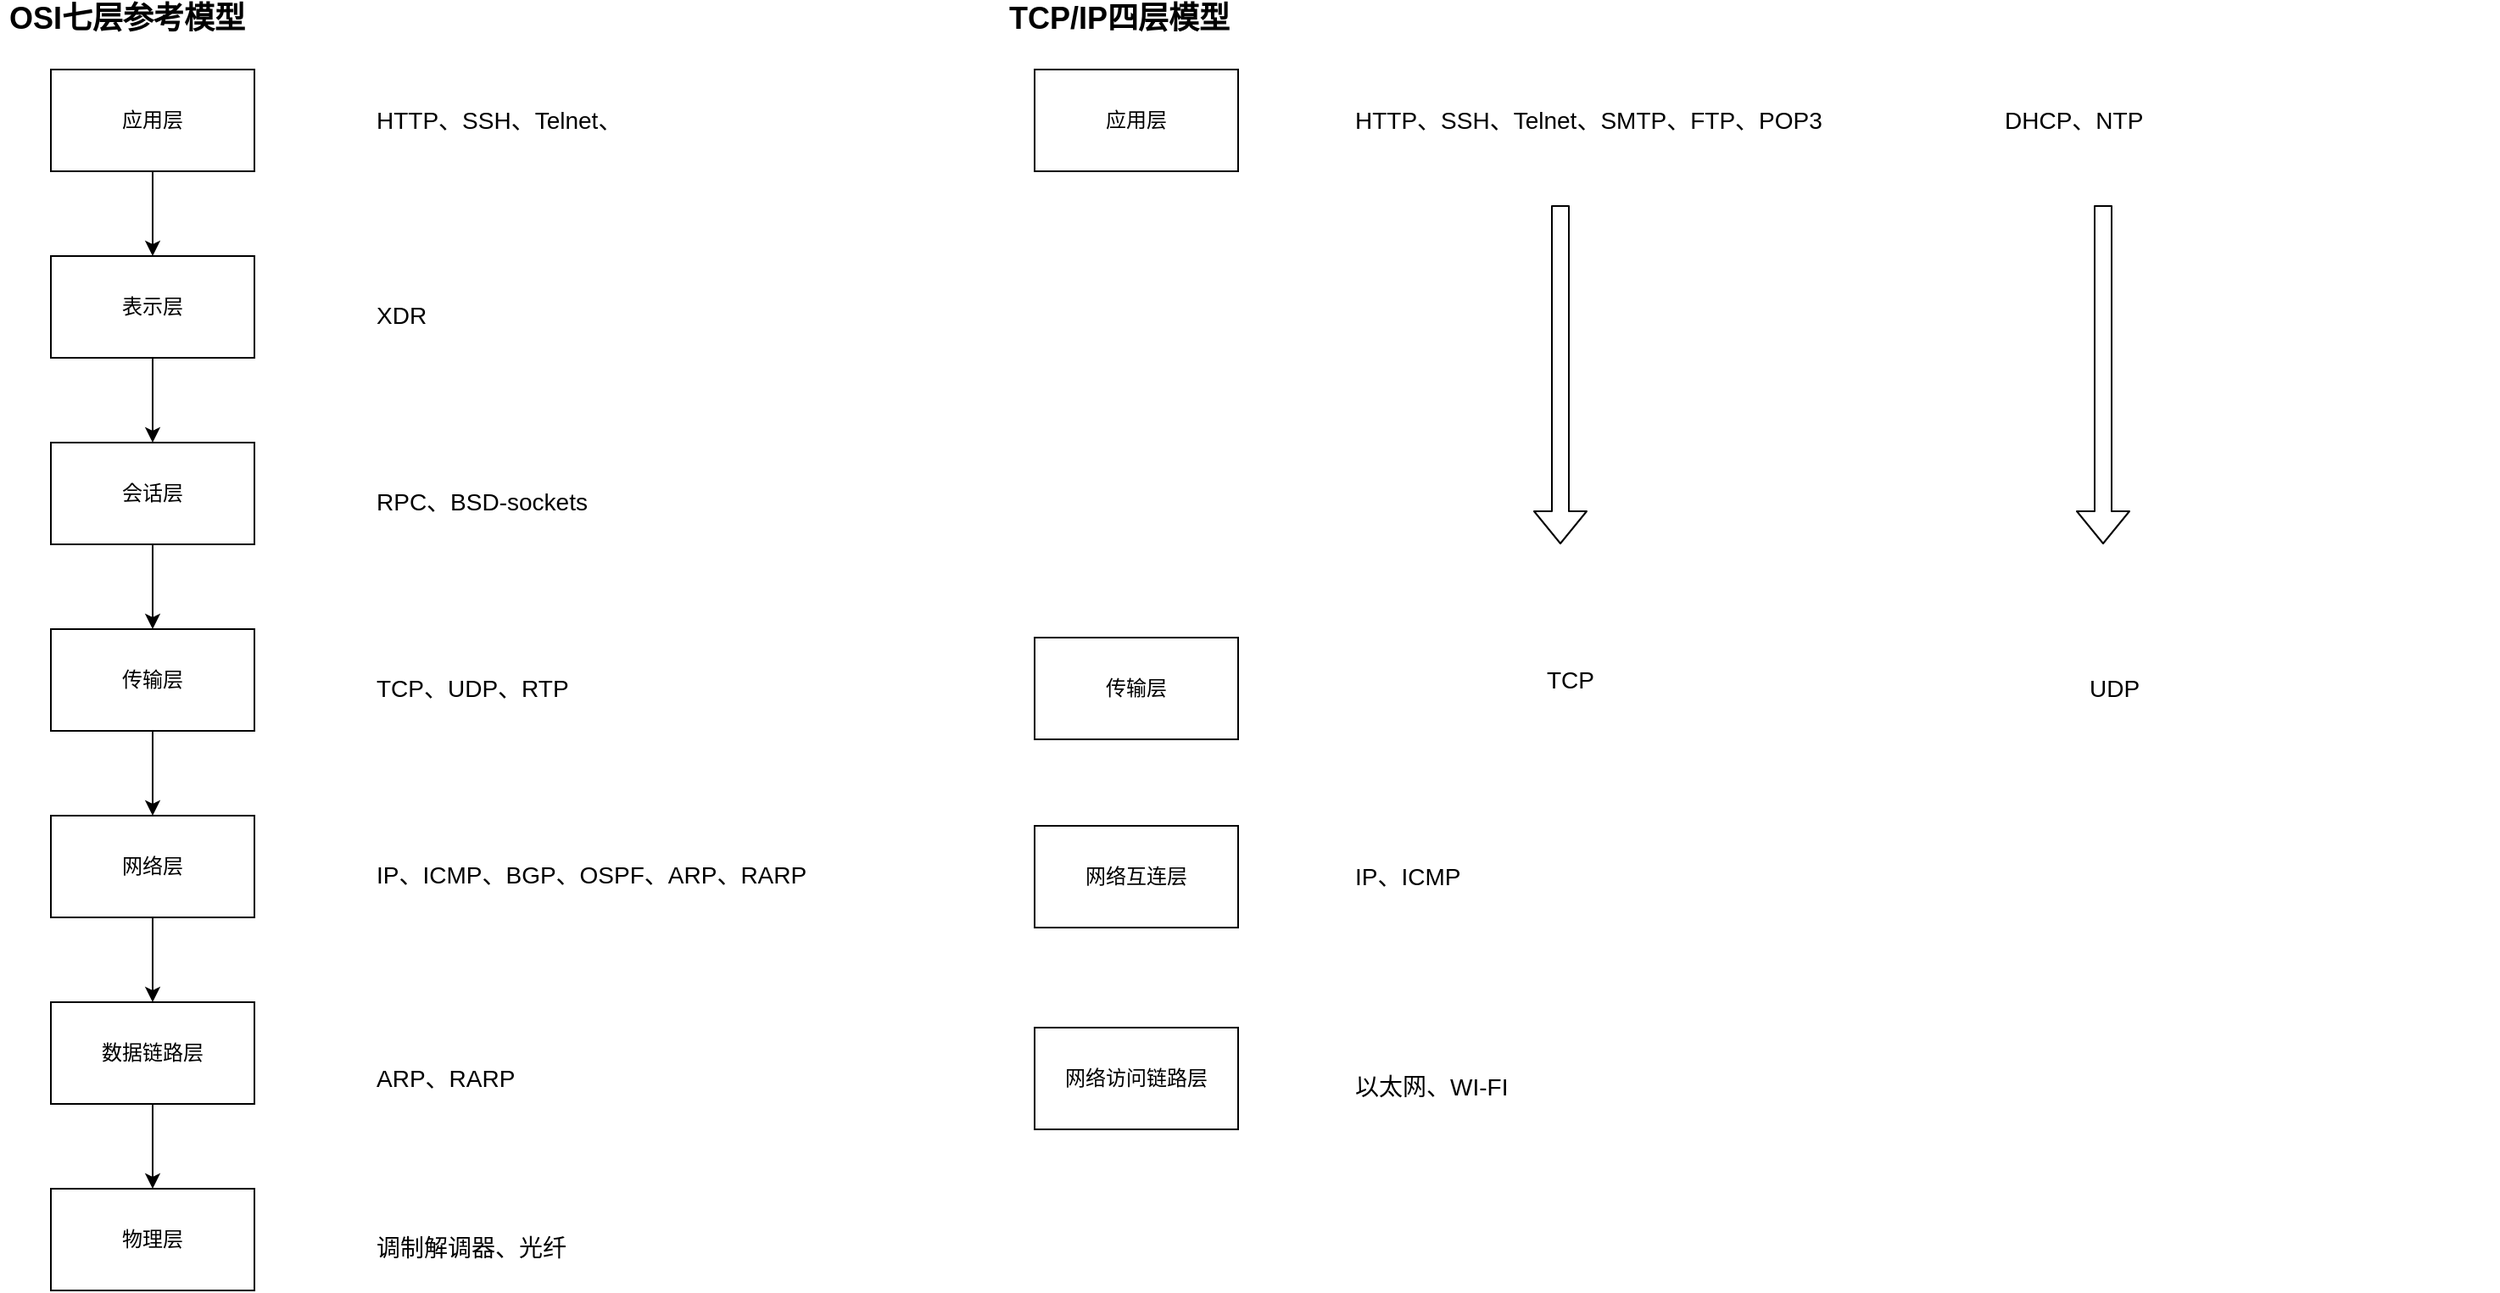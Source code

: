<mxfile version="15.8.9" type="device" pages="3"><diagram id="RPf6Lk6G-ce5Dbjb_2Ly" name="网络模型"><mxGraphModel dx="1186" dy="611" grid="1" gridSize="10" guides="1" tooltips="1" connect="1" arrows="1" fold="1" page="1" pageScale="1" pageWidth="827" pageHeight="1169" math="0" shadow="0"><root><mxCell id="0"/><mxCell id="1" parent="0"/><mxCell id="HzCxuVtbdidVsOafzZc4-3" value="" style="edgeStyle=orthogonalEdgeStyle;rounded=0;orthogonalLoop=1;jettySize=auto;html=1;" parent="1" source="HzCxuVtbdidVsOafzZc4-1" target="HzCxuVtbdidVsOafzZc4-2" edge="1"><mxGeometry relative="1" as="geometry"/></mxCell><mxCell id="HzCxuVtbdidVsOafzZc4-1" value="应用层" style="rounded=0;whiteSpace=wrap;html=1;" parent="1" vertex="1"><mxGeometry x="60" y="100" width="120" height="60" as="geometry"/></mxCell><mxCell id="HzCxuVtbdidVsOafzZc4-5" value="" style="edgeStyle=orthogonalEdgeStyle;rounded=0;orthogonalLoop=1;jettySize=auto;html=1;" parent="1" source="HzCxuVtbdidVsOafzZc4-2" target="HzCxuVtbdidVsOafzZc4-4" edge="1"><mxGeometry relative="1" as="geometry"/></mxCell><mxCell id="HzCxuVtbdidVsOafzZc4-2" value="表示层" style="rounded=0;whiteSpace=wrap;html=1;" parent="1" vertex="1"><mxGeometry x="60" y="210" width="120" height="60" as="geometry"/></mxCell><mxCell id="HzCxuVtbdidVsOafzZc4-7" value="" style="edgeStyle=orthogonalEdgeStyle;rounded=0;orthogonalLoop=1;jettySize=auto;html=1;" parent="1" source="HzCxuVtbdidVsOafzZc4-4" target="HzCxuVtbdidVsOafzZc4-6" edge="1"><mxGeometry relative="1" as="geometry"/></mxCell><mxCell id="HzCxuVtbdidVsOafzZc4-4" value="会话层" style="rounded=0;whiteSpace=wrap;html=1;" parent="1" vertex="1"><mxGeometry x="60" y="320" width="120" height="60" as="geometry"/></mxCell><mxCell id="HzCxuVtbdidVsOafzZc4-9" value="" style="edgeStyle=orthogonalEdgeStyle;rounded=0;orthogonalLoop=1;jettySize=auto;html=1;" parent="1" source="HzCxuVtbdidVsOafzZc4-6" target="HzCxuVtbdidVsOafzZc4-8" edge="1"><mxGeometry relative="1" as="geometry"/></mxCell><mxCell id="HzCxuVtbdidVsOafzZc4-6" value="传输层" style="rounded=0;whiteSpace=wrap;html=1;" parent="1" vertex="1"><mxGeometry x="60" y="430" width="120" height="60" as="geometry"/></mxCell><mxCell id="HzCxuVtbdidVsOafzZc4-11" value="" style="edgeStyle=orthogonalEdgeStyle;rounded=0;orthogonalLoop=1;jettySize=auto;html=1;" parent="1" source="HzCxuVtbdidVsOafzZc4-8" target="HzCxuVtbdidVsOafzZc4-10" edge="1"><mxGeometry relative="1" as="geometry"/></mxCell><mxCell id="HzCxuVtbdidVsOafzZc4-8" value="网络层" style="rounded=0;whiteSpace=wrap;html=1;" parent="1" vertex="1"><mxGeometry x="60" y="540" width="120" height="60" as="geometry"/></mxCell><mxCell id="HzCxuVtbdidVsOafzZc4-13" value="" style="edgeStyle=orthogonalEdgeStyle;rounded=0;orthogonalLoop=1;jettySize=auto;html=1;" parent="1" source="HzCxuVtbdidVsOafzZc4-10" target="HzCxuVtbdidVsOafzZc4-12" edge="1"><mxGeometry relative="1" as="geometry"/></mxCell><mxCell id="HzCxuVtbdidVsOafzZc4-10" value="数据链路层" style="rounded=0;whiteSpace=wrap;html=1;" parent="1" vertex="1"><mxGeometry x="60" y="650" width="120" height="60" as="geometry"/></mxCell><mxCell id="HzCxuVtbdidVsOafzZc4-12" value="物理层" style="rounded=0;whiteSpace=wrap;html=1;" parent="1" vertex="1"><mxGeometry x="60" y="760" width="120" height="60" as="geometry"/></mxCell><mxCell id="HzCxuVtbdidVsOafzZc4-14" value="&lt;b&gt;&lt;font style=&quot;font-size: 18px&quot;&gt;OSI七层参考模型&lt;/font&gt;&lt;/b&gt;" style="text;html=1;strokeColor=none;fillColor=none;align=center;verticalAlign=middle;whiteSpace=wrap;rounded=0;" parent="1" vertex="1"><mxGeometry x="30" y="60" width="150" height="20" as="geometry"/></mxCell><mxCell id="HzCxuVtbdidVsOafzZc4-15" value="&lt;font style=&quot;font-size: 14px&quot;&gt;HTTP、SSH、Telnet、&lt;/font&gt;" style="text;html=1;strokeColor=none;fillColor=none;align=left;verticalAlign=middle;whiteSpace=wrap;rounded=0;" parent="1" vertex="1"><mxGeometry x="250" y="115" width="240" height="30" as="geometry"/></mxCell><mxCell id="HzCxuVtbdidVsOafzZc4-16" value="&lt;font style=&quot;font-size: 14px&quot;&gt;XDR&lt;/font&gt;" style="text;html=1;strokeColor=none;fillColor=none;align=left;verticalAlign=middle;whiteSpace=wrap;rounded=0;" parent="1" vertex="1"><mxGeometry x="250" y="235" width="40" height="20" as="geometry"/></mxCell><mxCell id="HzCxuVtbdidVsOafzZc4-17" value="&lt;font style=&quot;font-size: 14px&quot;&gt;RPC、BSD-sockets&lt;/font&gt;" style="text;html=1;strokeColor=none;fillColor=none;align=left;verticalAlign=middle;whiteSpace=wrap;rounded=0;" parent="1" vertex="1"><mxGeometry x="250" y="345" width="220" height="20" as="geometry"/></mxCell><mxCell id="HzCxuVtbdidVsOafzZc4-18" value="&lt;font style=&quot;font-size: 14px&quot;&gt;TCP、UDP、RTP&lt;/font&gt;" style="text;html=1;strokeColor=none;fillColor=none;align=left;verticalAlign=middle;whiteSpace=wrap;rounded=0;" parent="1" vertex="1"><mxGeometry x="250" y="455" width="130" height="20" as="geometry"/></mxCell><mxCell id="HzCxuVtbdidVsOafzZc4-19" value="&lt;font style=&quot;font-size: 14px&quot;&gt;IP、ICMP、BGP、OSPF、ARP、RARP&lt;/font&gt;" style="text;html=1;strokeColor=none;fillColor=none;align=left;verticalAlign=middle;whiteSpace=wrap;rounded=0;" parent="1" vertex="1"><mxGeometry x="250" y="565" width="360" height="20" as="geometry"/></mxCell><mxCell id="HzCxuVtbdidVsOafzZc4-20" value="&lt;font style=&quot;font-size: 14px&quot;&gt;ARP、RARP&lt;/font&gt;" style="text;html=1;strokeColor=none;fillColor=none;align=left;verticalAlign=middle;whiteSpace=wrap;rounded=0;" parent="1" vertex="1"><mxGeometry x="250" y="685" width="130" height="20" as="geometry"/></mxCell><mxCell id="HzCxuVtbdidVsOafzZc4-21" value="&lt;span style=&quot;font-size: 14px&quot;&gt;调制解调器、光纤&lt;/span&gt;" style="text;html=1;strokeColor=none;fillColor=none;align=left;verticalAlign=middle;whiteSpace=wrap;rounded=0;" parent="1" vertex="1"><mxGeometry x="250" y="785" width="130" height="20" as="geometry"/></mxCell><mxCell id="HzCxuVtbdidVsOafzZc4-22" value="应用层" style="rounded=0;whiteSpace=wrap;html=1;" parent="1" vertex="1"><mxGeometry x="640" y="100" width="120" height="60" as="geometry"/></mxCell><mxCell id="HzCxuVtbdidVsOafzZc4-23" value="&lt;b&gt;&lt;font style=&quot;font-size: 18px&quot;&gt;TCP/IP四层模型&lt;/font&gt;&lt;/b&gt;" style="text;html=1;strokeColor=none;fillColor=none;align=center;verticalAlign=middle;whiteSpace=wrap;rounded=0;" parent="1" vertex="1"><mxGeometry x="620" y="60" width="140" height="20" as="geometry"/></mxCell><mxCell id="HzCxuVtbdidVsOafzZc4-24" value="网络互连层" style="rounded=0;whiteSpace=wrap;html=1;" parent="1" vertex="1"><mxGeometry x="640" y="546" width="120" height="60" as="geometry"/></mxCell><mxCell id="HzCxuVtbdidVsOafzZc4-25" value="传输层" style="rounded=0;whiteSpace=wrap;html=1;" parent="1" vertex="1"><mxGeometry x="640" y="435" width="120" height="60" as="geometry"/></mxCell><mxCell id="HzCxuVtbdidVsOafzZc4-26" value="网络访问链路层" style="rounded=0;whiteSpace=wrap;html=1;" parent="1" vertex="1"><mxGeometry x="640" y="665" width="120" height="60" as="geometry"/></mxCell><mxCell id="HzCxuVtbdidVsOafzZc4-27" value="&lt;font style=&quot;font-size: 14px&quot;&gt;HTTP、SSH、Telnet、SMTP、FTP、POP3&lt;/font&gt;" style="text;html=1;strokeColor=none;fillColor=none;align=left;verticalAlign=middle;whiteSpace=wrap;rounded=0;" parent="1" vertex="1"><mxGeometry x="827" y="115" width="293" height="30" as="geometry"/></mxCell><mxCell id="HzCxuVtbdidVsOafzZc4-28" value="&lt;span style=&quot;font-size: 14px&quot;&gt;TCP&lt;/span&gt;" style="text;html=1;strokeColor=none;fillColor=none;align=left;verticalAlign=middle;whiteSpace=wrap;rounded=0;" parent="1" vertex="1"><mxGeometry x="940" y="450" width="130" height="20" as="geometry"/></mxCell><mxCell id="HzCxuVtbdidVsOafzZc4-29" value="&lt;span style=&quot;font-size: 14px&quot;&gt;UDP&lt;/span&gt;" style="text;html=1;strokeColor=none;fillColor=none;align=left;verticalAlign=middle;whiteSpace=wrap;rounded=0;" parent="1" vertex="1"><mxGeometry x="1260" y="455" width="130" height="20" as="geometry"/></mxCell><mxCell id="HzCxuVtbdidVsOafzZc4-30" value="&lt;font style=&quot;font-size: 14px&quot;&gt;DHCP、NTP&lt;/font&gt;" style="text;html=1;strokeColor=none;fillColor=none;align=left;verticalAlign=middle;whiteSpace=wrap;rounded=0;" parent="1" vertex="1"><mxGeometry x="1210" y="115" width="293" height="30" as="geometry"/></mxCell><mxCell id="HzCxuVtbdidVsOafzZc4-31" value="" style="shape=flexArrow;endArrow=classic;html=1;" parent="1" edge="1"><mxGeometry width="50" height="50" relative="1" as="geometry"><mxPoint x="950" y="180" as="sourcePoint"/><mxPoint x="950" y="380" as="targetPoint"/></mxGeometry></mxCell><mxCell id="HzCxuVtbdidVsOafzZc4-32" value="" style="shape=flexArrow;endArrow=classic;html=1;" parent="1" edge="1"><mxGeometry width="50" height="50" relative="1" as="geometry"><mxPoint x="1270" y="180" as="sourcePoint"/><mxPoint x="1270" y="380" as="targetPoint"/></mxGeometry></mxCell><mxCell id="HzCxuVtbdidVsOafzZc4-33" value="&lt;font style=&quot;font-size: 14px&quot;&gt;IP、ICMP&lt;/font&gt;" style="text;html=1;strokeColor=none;fillColor=none;align=left;verticalAlign=middle;whiteSpace=wrap;rounded=0;" parent="1" vertex="1"><mxGeometry x="827" y="566" width="360" height="20" as="geometry"/></mxCell><mxCell id="HzCxuVtbdidVsOafzZc4-34" value="&lt;span style=&quot;font-size: 14px&quot;&gt;以太网、WI-FI&lt;/span&gt;" style="text;html=1;strokeColor=none;fillColor=none;align=left;verticalAlign=middle;whiteSpace=wrap;rounded=0;" parent="1" vertex="1"><mxGeometry x="827" y="690" width="130" height="20" as="geometry"/></mxCell></root></mxGraphModel></diagram><diagram id="mmZHGwdodR1OsJA4E2Pl" name="Page-2"><mxGraphModel dx="949" dy="489" grid="1" gridSize="10" guides="1" tooltips="1" connect="1" arrows="1" fold="1" page="1" pageScale="1" pageWidth="827" pageHeight="1169" math="0" shadow="0"><root><mxCell id="U1YF_Lb55ByVys0-_haj-0"/><mxCell id="U1YF_Lb55ByVys0-_haj-1" parent="U1YF_Lb55ByVys0-_haj-0"/><mxCell id="58narac6OchP-z0Utfxb-19" style="edgeStyle=orthogonalEdgeStyle;rounded=0;orthogonalLoop=1;jettySize=auto;html=1;fontColor=#000000;" edge="1" parent="U1YF_Lb55ByVys0-_haj-1" source="58narac6OchP-z0Utfxb-8" target="58narac6OchP-z0Utfxb-15"><mxGeometry relative="1" as="geometry"/></mxCell><mxCell id="58narac6OchP-z0Utfxb-8" value="" style="rounded=0;whiteSpace=wrap;html=1;labelBackgroundColor=none;fontColor=#000000;fillColor=#FFFFFF;" vertex="1" parent="U1YF_Lb55ByVys0-_haj-1"><mxGeometry x="1780" y="1050" width="120" height="240" as="geometry"/></mxCell><mxCell id="6cEpWQ6KIaaHuNZYO7CG-24" value="" style="rounded=0;whiteSpace=wrap;html=1;" vertex="1" parent="U1YF_Lb55ByVys0-_haj-1"><mxGeometry x="1040" y="310" width="203" height="337.5" as="geometry"/></mxCell><mxCell id="6cEpWQ6KIaaHuNZYO7CG-23" value="" style="rounded=0;whiteSpace=wrap;html=1;" vertex="1" parent="U1YF_Lb55ByVys0-_haj-1"><mxGeometry x="624" y="310" width="203" height="320" as="geometry"/></mxCell><mxCell id="6cEpWQ6KIaaHuNZYO7CG-3" value="" style="rounded=0;whiteSpace=wrap;html=1;" vertex="1" parent="U1YF_Lb55ByVys0-_haj-1"><mxGeometry x="45" y="382" width="305" height="440" as="geometry"/></mxCell><mxCell id="U1YF_Lb55ByVys0-_haj-4" value="&lt;b&gt;Client&lt;/b&gt;" style="ellipse;whiteSpace=wrap;html=1;aspect=fixed;" vertex="1" parent="U1YF_Lb55ByVys0-_haj-1"><mxGeometry x="690.5" y="240" width="70" height="70" as="geometry"/></mxCell><mxCell id="U1YF_Lb55ByVys0-_haj-5" value="&lt;b&gt;Server&lt;/b&gt;" style="ellipse;whiteSpace=wrap;html=1;aspect=fixed;" vertex="1" parent="U1YF_Lb55ByVys0-_haj-1"><mxGeometry x="1115" y="240" width="70" height="70" as="geometry"/></mxCell><mxCell id="6cEpWQ6KIaaHuNZYO7CG-6" style="edgeStyle=orthogonalEdgeStyle;rounded=0;orthogonalLoop=1;jettySize=auto;html=1;" edge="1" parent="U1YF_Lb55ByVys0-_haj-1" source="U1YF_Lb55ByVys0-_haj-6" target="9SVGkI2bVpKMLeZEzDAg-0"><mxGeometry relative="1" as="geometry"/></mxCell><mxCell id="U1YF_Lb55ByVys0-_haj-6" value="应用层" style="rounded=0;whiteSpace=wrap;html=1;" vertex="1" parent="U1YF_Lb55ByVys0-_haj-1"><mxGeometry x="140" y="270" width="120" height="60" as="geometry"/></mxCell><mxCell id="6cEpWQ6KIaaHuNZYO7CG-7" style="edgeStyle=orthogonalEdgeStyle;rounded=0;orthogonalLoop=1;jettySize=auto;html=1;" edge="1" parent="U1YF_Lb55ByVys0-_haj-1" source="9SVGkI2bVpKMLeZEzDAg-0" target="6cEpWQ6KIaaHuNZYO7CG-0"><mxGeometry relative="1" as="geometry"/></mxCell><mxCell id="9SVGkI2bVpKMLeZEzDAg-0" value="传输控制层" style="rounded=0;whiteSpace=wrap;html=1;" vertex="1" parent="U1YF_Lb55ByVys0-_haj-1"><mxGeometry x="140" y="410" width="120" height="60" as="geometry"/></mxCell><mxCell id="6cEpWQ6KIaaHuNZYO7CG-8" style="edgeStyle=orthogonalEdgeStyle;rounded=0;orthogonalLoop=1;jettySize=auto;html=1;" edge="1" parent="U1YF_Lb55ByVys0-_haj-1" source="6cEpWQ6KIaaHuNZYO7CG-0" target="6cEpWQ6KIaaHuNZYO7CG-1"><mxGeometry relative="1" as="geometry"/></mxCell><mxCell id="6cEpWQ6KIaaHuNZYO7CG-0" value="网络层" style="rounded=0;whiteSpace=wrap;html=1;" vertex="1" parent="U1YF_Lb55ByVys0-_haj-1"><mxGeometry x="140" y="520" width="120" height="60" as="geometry"/></mxCell><mxCell id="6cEpWQ6KIaaHuNZYO7CG-9" style="edgeStyle=orthogonalEdgeStyle;rounded=0;orthogonalLoop=1;jettySize=auto;html=1;" edge="1" parent="U1YF_Lb55ByVys0-_haj-1" source="6cEpWQ6KIaaHuNZYO7CG-1" target="6cEpWQ6KIaaHuNZYO7CG-2"><mxGeometry relative="1" as="geometry"/></mxCell><mxCell id="6cEpWQ6KIaaHuNZYO7CG-1" value="数据链路层" style="rounded=0;whiteSpace=wrap;html=1;" vertex="1" parent="U1YF_Lb55ByVys0-_haj-1"><mxGeometry x="140" y="630" width="120" height="60" as="geometry"/></mxCell><mxCell id="6cEpWQ6KIaaHuNZYO7CG-2" value="物理层" style="rounded=0;whiteSpace=wrap;html=1;" vertex="1" parent="U1YF_Lb55ByVys0-_haj-1"><mxGeometry x="140" y="740" width="120" height="60" as="geometry"/></mxCell><mxCell id="6cEpWQ6KIaaHuNZYO7CG-4" value="&lt;b&gt;内核&lt;/b&gt;" style="text;html=1;strokeColor=none;fillColor=none;align=center;verticalAlign=middle;whiteSpace=wrap;rounded=0;" vertex="1" parent="U1YF_Lb55ByVys0-_haj-1"><mxGeometry x="45" y="400" width="60" height="30" as="geometry"/></mxCell><mxCell id="6cEpWQ6KIaaHuNZYO7CG-5" value="&lt;b&gt;Application&lt;/b&gt;" style="text;html=1;strokeColor=none;fillColor=none;align=center;verticalAlign=middle;whiteSpace=wrap;rounded=0;" vertex="1" parent="U1YF_Lb55ByVys0-_haj-1"><mxGeometry x="50" y="270" width="60" height="30" as="geometry"/></mxCell><mxCell id="6cEpWQ6KIaaHuNZYO7CG-12" value="内核" style="rounded=0;whiteSpace=wrap;html=1;" vertex="1" parent="U1YF_Lb55ByVys0-_haj-1"><mxGeometry x="650" y="435" width="140" height="100" as="geometry"/></mxCell><mxCell id="6cEpWQ6KIaaHuNZYO7CG-13" value="" style="rounded=1;whiteSpace=wrap;html=1;" vertex="1" parent="U1YF_Lb55ByVys0-_haj-1"><mxGeometry x="670" y="515" width="30" height="60" as="geometry"/></mxCell><mxCell id="6cEpWQ6KIaaHuNZYO7CG-35" style="edgeStyle=orthogonalEdgeStyle;rounded=0;orthogonalLoop=1;jettySize=auto;html=1;" edge="1" parent="U1YF_Lb55ByVys0-_haj-1" source="6cEpWQ6KIaaHuNZYO7CG-15" target="6cEpWQ6KIaaHuNZYO7CG-18"><mxGeometry relative="1" as="geometry"/></mxCell><mxCell id="6cEpWQ6KIaaHuNZYO7CG-15" value="" style="rounded=1;whiteSpace=wrap;html=1;" vertex="1" parent="U1YF_Lb55ByVys0-_haj-1"><mxGeometry x="730" y="515" width="30" height="60" as="geometry"/></mxCell><mxCell id="6cEpWQ6KIaaHuNZYO7CG-36" style="edgeStyle=orthogonalEdgeStyle;rounded=0;orthogonalLoop=1;jettySize=auto;html=1;entryX=0;entryY=0.5;entryDx=0;entryDy=0;" edge="1" parent="U1YF_Lb55ByVys0-_haj-1" source="6cEpWQ6KIaaHuNZYO7CG-18" target="6cEpWQ6KIaaHuNZYO7CG-22"><mxGeometry relative="1" as="geometry"/></mxCell><mxCell id="6cEpWQ6KIaaHuNZYO7CG-18" value="eth" style="rhombus;whiteSpace=wrap;html=1;" vertex="1" parent="U1YF_Lb55ByVys0-_haj-1"><mxGeometry x="790" y="545" width="80" height="80" as="geometry"/></mxCell><mxCell id="6cEpWQ6KIaaHuNZYO7CG-38" style="edgeStyle=orthogonalEdgeStyle;rounded=0;orthogonalLoop=1;jettySize=auto;html=1;exitX=0.25;exitY=0;exitDx=0;exitDy=0;" edge="1" parent="U1YF_Lb55ByVys0-_haj-1" source="6cEpWQ6KIaaHuNZYO7CG-19" target="6cEpWQ6KIaaHuNZYO7CG-27"><mxGeometry relative="1" as="geometry"/></mxCell><mxCell id="6cEpWQ6KIaaHuNZYO7CG-19" value="&lt;span&gt;内核&lt;/span&gt;" style="rounded=0;whiteSpace=wrap;html=1;" vertex="1" parent="U1YF_Lb55ByVys0-_haj-1"><mxGeometry x="1080" y="450" width="140" height="90" as="geometry"/></mxCell><mxCell id="6cEpWQ6KIaaHuNZYO7CG-20" value="" style="rounded=1;whiteSpace=wrap;html=1;" vertex="1" parent="U1YF_Lb55ByVys0-_haj-1"><mxGeometry x="1100" y="510" width="30" height="60" as="geometry"/></mxCell><mxCell id="6cEpWQ6KIaaHuNZYO7CG-21" value="" style="rounded=1;whiteSpace=wrap;html=1;" vertex="1" parent="U1YF_Lb55ByVys0-_haj-1"><mxGeometry x="1160" y="510" width="30" height="60" as="geometry"/></mxCell><mxCell id="6cEpWQ6KIaaHuNZYO7CG-37" style="edgeStyle=orthogonalEdgeStyle;rounded=0;orthogonalLoop=1;jettySize=auto;html=1;entryX=0;entryY=1;entryDx=0;entryDy=0;" edge="1" parent="U1YF_Lb55ByVys0-_haj-1" source="6cEpWQ6KIaaHuNZYO7CG-22" target="6cEpWQ6KIaaHuNZYO7CG-20"><mxGeometry relative="1" as="geometry"/></mxCell><mxCell id="6cEpWQ6KIaaHuNZYO7CG-22" value="eth" style="rhombus;whiteSpace=wrap;html=1;" vertex="1" parent="U1YF_Lb55ByVys0-_haj-1"><mxGeometry x="1000" y="570" width="80" height="80" as="geometry"/></mxCell><mxCell id="6cEpWQ6KIaaHuNZYO7CG-28" style="edgeStyle=orthogonalEdgeStyle;rounded=0;orthogonalLoop=1;jettySize=auto;html=1;" edge="1" parent="U1YF_Lb55ByVys0-_haj-1" source="6cEpWQ6KIaaHuNZYO7CG-26"><mxGeometry relative="1" as="geometry"><mxPoint x="693" y="435" as="targetPoint"/></mxGeometry></mxCell><mxCell id="6cEpWQ6KIaaHuNZYO7CG-26" value="Application" style="ellipse;whiteSpace=wrap;html=1;" vertex="1" parent="U1YF_Lb55ByVys0-_haj-1"><mxGeometry x="635.5" y="315" width="115" height="60" as="geometry"/></mxCell><mxCell id="6cEpWQ6KIaaHuNZYO7CG-27" value="Application" style="ellipse;whiteSpace=wrap;html=1;" vertex="1" parent="U1YF_Lb55ByVys0-_haj-1"><mxGeometry x="1096.5" y="322.5" width="115" height="60" as="geometry"/></mxCell><mxCell id="6cEpWQ6KIaaHuNZYO7CG-29" value="接收队列" style="text;html=1;strokeColor=none;fillColor=none;align=center;verticalAlign=middle;whiteSpace=wrap;rounded=0;" vertex="1" parent="U1YF_Lb55ByVys0-_haj-1"><mxGeometry x="650" y="580" width="50" height="20" as="geometry"/></mxCell><mxCell id="6cEpWQ6KIaaHuNZYO7CG-30" value="发送队列" style="text;html=1;strokeColor=none;fillColor=none;align=center;verticalAlign=middle;whiteSpace=wrap;rounded=0;" vertex="1" parent="U1YF_Lb55ByVys0-_haj-1"><mxGeometry x="720" y="580" width="50" height="20" as="geometry"/></mxCell><mxCell id="6cEpWQ6KIaaHuNZYO7CG-31" value="接收队列" style="text;html=1;strokeColor=none;fillColor=none;align=center;verticalAlign=middle;whiteSpace=wrap;rounded=0;" vertex="1" parent="U1YF_Lb55ByVys0-_haj-1"><mxGeometry x="1081.5" y="580" width="50" height="20" as="geometry"/></mxCell><mxCell id="6cEpWQ6KIaaHuNZYO7CG-32" value="发送队列" style="text;html=1;strokeColor=none;fillColor=none;align=center;verticalAlign=middle;whiteSpace=wrap;rounded=0;" vertex="1" parent="U1YF_Lb55ByVys0-_haj-1"><mxGeometry x="1151.5" y="580" width="50" height="20" as="geometry"/></mxCell><mxCell id="6cEpWQ6KIaaHuNZYO7CG-34" value="" style="shape=flexArrow;endArrow=classic;html=1;rounded=0;" edge="1" parent="U1YF_Lb55ByVys0-_haj-1" target="6cEpWQ6KIaaHuNZYO7CG-15"><mxGeometry width="50" height="50" relative="1" as="geometry"><mxPoint x="744.6" y="485" as="sourcePoint"/><mxPoint x="745" y="535" as="targetPoint"/></mxGeometry></mxCell><mxCell id="6cEpWQ6KIaaHuNZYO7CG-39" value="&lt;b&gt;TCP相关知识点&lt;br&gt;&lt;br&gt;1.IO模型 内核暴露给上层应用的API接口 socket&lt;br&gt;2.分布式、微服务、服务网格、大数据&lt;/b&gt;" style="text;html=1;strokeColor=none;fillColor=none;align=center;verticalAlign=middle;whiteSpace=wrap;rounded=0;" vertex="1" parent="U1YF_Lb55ByVys0-_haj-1"><mxGeometry x="1250" y="170" width="330" height="110" as="geometry"/></mxCell><mxCell id="6cEpWQ6KIaaHuNZYO7CG-43" value="&lt;h1&gt;TCP&lt;/h1&gt;&lt;p&gt;Transmission Control Protocol&lt;/p&gt;&lt;p&gt;面向&lt;b&gt;连接&lt;/b&gt;的、&lt;b&gt;可靠&lt;/b&gt;的协议&lt;/p&gt;&lt;p&gt;&lt;br&gt;&lt;/p&gt;&lt;p&gt;1.什么叫面向连接？&lt;/p&gt;&lt;p&gt;&lt;b&gt;开辟资源&lt;/b&gt;&lt;/p&gt;&lt;p&gt;在内存中建立了连接资源，保存了端-端之间的&lt;b&gt;唯一&lt;/b&gt;关系。（&lt;b&gt;Socket&lt;/b&gt;）&lt;/p&gt;&lt;p&gt;2.为什么可靠？&lt;/p&gt;&lt;p&gt;建立连接可靠、丢包重试（每个包都有一个序号）等&lt;/p&gt;" style="text;html=1;strokeColor=none;fillColor=none;spacing=5;spacingTop=-20;whiteSpace=wrap;overflow=hidden;rounded=0;" vertex="1" parent="U1YF_Lb55ByVys0-_haj-1"><mxGeometry x="580" y="710" width="427.5" height="270" as="geometry"/></mxCell><mxCell id="6cEpWQ6KIaaHuNZYO7CG-44" value="&lt;h1&gt;Socket&lt;/h1&gt;&lt;p&gt;套接字&lt;/p&gt;&lt;p&gt;源 &lt;b style=&quot;background-color: rgb(255 , 255 , 255)&quot;&gt;&lt;font color=&quot;#ff6666&quot;&gt;IP&lt;/font&gt;&lt;/b&gt; + &lt;b&gt;&lt;font color=&quot;#ff6666&quot;&gt;PORT&lt;/font&gt;&lt;/b&gt;.&amp;nbsp; &amp;nbsp;目 &lt;b&gt;&lt;font color=&quot;#ff6666&quot;&gt;IP&lt;/font&gt;&lt;/b&gt; + &lt;b&gt;&lt;font color=&quot;#ff6666&quot;&gt;PORT&lt;/font&gt;&lt;/b&gt;&amp;nbsp;&lt;/p&gt;&lt;p&gt;&lt;br&gt;&lt;/p&gt;&lt;p&gt;单台机器最大端口数：65535&lt;/p&gt;&lt;p&gt;&lt;br&gt;&lt;/p&gt;&lt;p&gt;压测服务端&lt;b&gt;并发数&lt;/b&gt;时，只需要Client具备多个网卡即可，便可以创建更多的连接&lt;/p&gt;" style="text;html=1;strokeColor=none;fillColor=none;spacing=5;spacingTop=-20;whiteSpace=wrap;overflow=hidden;rounded=0;" vertex="1" parent="U1YF_Lb55ByVys0-_haj-1"><mxGeometry x="1060" y="700" width="300" height="240" as="geometry"/></mxCell><mxCell id="6cEpWQ6KIaaHuNZYO7CG-48" style="edgeStyle=orthogonalEdgeStyle;rounded=0;orthogonalLoop=1;jettySize=auto;html=1;entryX=0.5;entryY=0;entryDx=0;entryDy=0;fontColor=#000000;" edge="1" parent="U1YF_Lb55ByVys0-_haj-1" source="6cEpWQ6KIaaHuNZYO7CG-45" target="6cEpWQ6KIaaHuNZYO7CG-47"><mxGeometry relative="1" as="geometry"><Array as="points"><mxPoint x="600.5" y="1100"/><mxPoint x="912.5" y="1100"/></Array></mxGeometry></mxCell><mxCell id="6cEpWQ6KIaaHuNZYO7CG-49" value="SYN" style="edgeLabel;html=1;align=center;verticalAlign=middle;resizable=0;points=[];fontColor=#000000;" vertex="1" connectable="0" parent="6cEpWQ6KIaaHuNZYO7CG-48"><mxGeometry x="-0.0" y="2" relative="1" as="geometry"><mxPoint as="offset"/></mxGeometry></mxCell><mxCell id="6cEpWQ6KIaaHuNZYO7CG-52" style="edgeStyle=orthogonalEdgeStyle;rounded=0;orthogonalLoop=1;jettySize=auto;html=1;fontColor=#000000;" edge="1" parent="U1YF_Lb55ByVys0-_haj-1" source="6cEpWQ6KIaaHuNZYO7CG-45"><mxGeometry relative="1" as="geometry"><mxPoint x="915.5" y="1210" as="targetPoint"/><Array as="points"><mxPoint x="600.5" y="1240"/><mxPoint x="915.5" y="1240"/></Array></mxGeometry></mxCell><mxCell id="6cEpWQ6KIaaHuNZYO7CG-53" value="ACK" style="edgeLabel;html=1;align=center;verticalAlign=middle;resizable=0;points=[];fontColor=#000000;" vertex="1" connectable="0" parent="6cEpWQ6KIaaHuNZYO7CG-52"><mxGeometry x="0.002" y="-3" relative="1" as="geometry"><mxPoint as="offset"/></mxGeometry></mxCell><mxCell id="6cEpWQ6KIaaHuNZYO7CG-45" value="&lt;font color=&quot;#000000&quot;&gt;Client&lt;/font&gt;" style="ellipse;whiteSpace=wrap;html=1;aspect=fixed;labelBackgroundColor=#FFFFFF;fontColor=#FF6666;" vertex="1" parent="U1YF_Lb55ByVys0-_haj-1"><mxGeometry x="565.5" y="1130" width="70" height="70" as="geometry"/></mxCell><mxCell id="6cEpWQ6KIaaHuNZYO7CG-50" style="edgeStyle=orthogonalEdgeStyle;rounded=0;orthogonalLoop=1;jettySize=auto;html=1;fontColor=#000000;" edge="1" parent="U1YF_Lb55ByVys0-_haj-1" source="6cEpWQ6KIaaHuNZYO7CG-47" target="6cEpWQ6KIaaHuNZYO7CG-45"><mxGeometry relative="1" as="geometry"/></mxCell><mxCell id="6cEpWQ6KIaaHuNZYO7CG-51" value="SYN+ACK" style="edgeLabel;html=1;align=center;verticalAlign=middle;resizable=0;points=[];fontColor=#000000;" vertex="1" connectable="0" parent="6cEpWQ6KIaaHuNZYO7CG-50"><mxGeometry x="0.021" y="-1" relative="1" as="geometry"><mxPoint as="offset"/></mxGeometry></mxCell><mxCell id="6cEpWQ6KIaaHuNZYO7CG-47" value="&lt;font color=&quot;#000000&quot;&gt;Server&lt;/font&gt;" style="ellipse;whiteSpace=wrap;html=1;aspect=fixed;labelBackgroundColor=#FFFFFF;fontColor=#FF6666;" vertex="1" parent="U1YF_Lb55ByVys0-_haj-1"><mxGeometry x="873" y="1125" width="80" height="80" as="geometry"/></mxCell><mxCell id="6cEpWQ6KIaaHuNZYO7CG-55" value="&lt;h1&gt;三次握手&lt;/h1&gt;&lt;p&gt;为什么需要3次？&lt;/p&gt;&lt;p&gt;建立可靠连接&lt;br&gt;&lt;span style=&quot;text-align: center&quot;&gt;前两步：保证client端连接建立成功&lt;br&gt;&lt;/span&gt;第三步：保证Server端连接建立成功&lt;/p&gt;" style="text;html=1;strokeColor=none;fillColor=none;spacing=5;spacingTop=-20;whiteSpace=wrap;overflow=hidden;rounded=0;labelBackgroundColor=none;fontColor=#000000;" vertex="1" parent="U1YF_Lb55ByVys0-_haj-1"><mxGeometry x="1011.5" y="1100" width="328.5" height="120" as="geometry"/></mxCell><mxCell id="6cEpWQ6KIaaHuNZYO7CG-56" value="1.Client请求建立连接" style="text;html=1;strokeColor=none;fillColor=none;align=center;verticalAlign=middle;whiteSpace=wrap;rounded=0;labelBackgroundColor=none;fontColor=#000000;" vertex="1" parent="U1YF_Lb55ByVys0-_haj-1"><mxGeometry x="700" y="1050" width="120" height="30" as="geometry"/></mxCell><mxCell id="6cEpWQ6KIaaHuNZYO7CG-57" value="2.Server回复收到确认&lt;br&gt;ACK=SYN+1" style="text;html=1;strokeColor=none;fillColor=none;align=center;verticalAlign=middle;whiteSpace=wrap;rounded=0;labelBackgroundColor=none;fontColor=#000000;" vertex="1" parent="U1YF_Lb55ByVys0-_haj-1"><mxGeometry x="685" y="1125" width="150" height="30" as="geometry"/></mxCell><mxCell id="6cEpWQ6KIaaHuNZYO7CG-58" value="3.Client回复收到" style="text;html=1;strokeColor=none;fillColor=none;align=center;verticalAlign=middle;whiteSpace=wrap;rounded=0;labelBackgroundColor=none;fontColor=#000000;" vertex="1" parent="U1YF_Lb55ByVys0-_haj-1"><mxGeometry x="700" y="1205" width="120" height="30" as="geometry"/></mxCell><mxCell id="6cEpWQ6KIaaHuNZYO7CG-59" value="&lt;b&gt;建立连接过程：&lt;/b&gt;三次握手" style="text;html=1;strokeColor=none;fillColor=none;align=center;verticalAlign=middle;whiteSpace=wrap;rounded=0;labelBackgroundColor=none;fontColor=#000000;" vertex="1" parent="U1YF_Lb55ByVys0-_haj-1"><mxGeometry x="460" y="1020" width="180" height="30" as="geometry"/></mxCell><mxCell id="6cEpWQ6KIaaHuNZYO7CG-60" value="&lt;b&gt;一次数据传输&lt;/b&gt;" style="text;html=1;strokeColor=none;fillColor=none;align=center;verticalAlign=middle;whiteSpace=wrap;rounded=0;labelBackgroundColor=none;fontColor=#000000;" vertex="1" parent="U1YF_Lb55ByVys0-_haj-1"><mxGeometry x="470" y="1300" width="110" height="30" as="geometry"/></mxCell><mxCell id="6cEpWQ6KIaaHuNZYO7CG-63" value="1.发送请求 GET / HTTP/1.0&lt;br&gt;seq, length=当前请求包大小" style="edgeStyle=orthogonalEdgeStyle;rounded=0;orthogonalLoop=1;jettySize=auto;html=1;fontColor=#000000;exitX=0.987;exitY=0.14;exitDx=0;exitDy=0;exitPerimeter=0;entryX=0.005;entryY=0.106;entryDx=0;entryDy=0;entryPerimeter=0;" edge="1" parent="U1YF_Lb55ByVys0-_haj-1" source="6cEpWQ6KIaaHuNZYO7CG-64" target="6cEpWQ6KIaaHuNZYO7CG-65"><mxGeometry relative="1" as="geometry"><mxPoint x="880" y="1448" as="targetPoint"/></mxGeometry></mxCell><mxCell id="6cEpWQ6KIaaHuNZYO7CG-61" value="&lt;font color=&quot;#000000&quot;&gt;Client&lt;/font&gt;" style="ellipse;whiteSpace=wrap;html=1;aspect=fixed;labelBackgroundColor=#FFFFFF;fontColor=#FF6666;" vertex="1" parent="U1YF_Lb55ByVys0-_haj-1"><mxGeometry x="554" y="1340" width="70" height="70" as="geometry"/></mxCell><mxCell id="6cEpWQ6KIaaHuNZYO7CG-62" value="&lt;font color=&quot;#000000&quot;&gt;Server&lt;/font&gt;" style="ellipse;whiteSpace=wrap;html=1;aspect=fixed;labelBackgroundColor=#FFFFFF;fontColor=#FF6666;" vertex="1" parent="U1YF_Lb55ByVys0-_haj-1"><mxGeometry x="980" y="1330" width="80" height="80" as="geometry"/></mxCell><mxCell id="6cEpWQ6KIaaHuNZYO7CG-64" value="Established" style="rounded=0;whiteSpace=wrap;html=1;labelBackgroundColor=none;fontColor=#000000;" vertex="1" parent="U1YF_Lb55ByVys0-_haj-1"><mxGeometry x="548" y="1410" width="76" height="270" as="geometry"/></mxCell><mxCell id="6cEpWQ6KIaaHuNZYO7CG-65" value="&lt;span&gt;Established&lt;/span&gt;" style="rounded=0;whiteSpace=wrap;html=1;labelBackgroundColor=none;fontColor=#000000;" vertex="1" parent="U1YF_Lb55ByVys0-_haj-1"><mxGeometry x="984" y="1410" width="76" height="270" as="geometry"/></mxCell><mxCell id="6cEpWQ6KIaaHuNZYO7CG-66" value="" style="endArrow=classic;html=1;rounded=0;fontColor=#000000;entryX=0.997;entryY=0.362;entryDx=0;entryDy=0;entryPerimeter=0;" edge="1" parent="U1YF_Lb55ByVys0-_haj-1" target="6cEpWQ6KIaaHuNZYO7CG-64"><mxGeometry width="50" height="50" relative="1" as="geometry"><mxPoint x="980" y="1508" as="sourcePoint"/><mxPoint x="630" y="1510" as="targetPoint"/></mxGeometry></mxCell><mxCell id="6cEpWQ6KIaaHuNZYO7CG-67" value="2.ACK确认收到数据&lt;br&gt;ack=上一次seq值, length=0" style="edgeLabel;html=1;align=center;verticalAlign=middle;resizable=0;points=[];fontColor=#000000;" vertex="1" connectable="0" parent="6cEpWQ6KIaaHuNZYO7CG-66"><mxGeometry x="-0.088" y="-1" relative="1" as="geometry"><mxPoint as="offset"/></mxGeometry></mxCell><mxCell id="6cEpWQ6KIaaHuNZYO7CG-68" value="" style="endArrow=classic;html=1;rounded=0;fontColor=#000000;exitX=1.018;exitY=0.792;exitDx=0;exitDy=0;exitPerimeter=0;entryX=0.008;entryY=0.776;entryDx=0;entryDy=0;entryPerimeter=0;" edge="1" parent="U1YF_Lb55ByVys0-_haj-1"><mxGeometry width="50" height="50" relative="1" as="geometry"><mxPoint x="625.368" y="1642.84" as="sourcePoint"/><mxPoint x="984.608" y="1643.52" as="targetPoint"/></mxGeometry></mxCell><mxCell id="6cEpWQ6KIaaHuNZYO7CG-71" value="4.确认收到数据 ACK&lt;br&gt;ack=3中的seq, length=0" style="edgeLabel;html=1;align=center;verticalAlign=middle;resizable=0;points=[];fontColor=#000000;" vertex="1" connectable="0" parent="6cEpWQ6KIaaHuNZYO7CG-68"><mxGeometry x="0.089" y="3" relative="1" as="geometry"><mxPoint as="offset"/></mxGeometry></mxCell><mxCell id="6cEpWQ6KIaaHuNZYO7CG-69" value="" style="endArrow=classic;html=1;rounded=0;fontColor=#000000;entryX=0.987;entryY=0.596;entryDx=0;entryDy=0;entryPerimeter=0;" edge="1" parent="U1YF_Lb55ByVys0-_haj-1" target="6cEpWQ6KIaaHuNZYO7CG-64"><mxGeometry width="50" height="50" relative="1" as="geometry"><mxPoint x="980" y="1571" as="sourcePoint"/><mxPoint x="630" y="1570" as="targetPoint"/></mxGeometry></mxCell><mxCell id="6cEpWQ6KIaaHuNZYO7CG-70" value="3.响应请求，发送数据seq&lt;br&gt;seq=length范围, ack=2中的seq, length=当前包大小" style="edgeLabel;html=1;align=center;verticalAlign=middle;resizable=0;points=[];fontColor=#000000;" vertex="1" connectable="0" parent="6cEpWQ6KIaaHuNZYO7CG-69"><mxGeometry x="-0.122" relative="1" as="geometry"><mxPoint as="offset"/></mxGeometry></mxCell><mxCell id="6cEpWQ6KIaaHuNZYO7CG-73" value="&lt;h1&gt;一次请求过程&lt;/h1&gt;&lt;div&gt;由Client发起请求，中间有两次ACK过程，保证不丢包&lt;/div&gt;&lt;div&gt;通过seq序列号与Ack来保证每个包的相互对应关系&lt;/div&gt;" style="text;html=1;strokeColor=none;fillColor=none;spacing=5;spacingTop=-20;whiteSpace=wrap;overflow=hidden;rounded=0;labelBackgroundColor=none;fontColor=#000000;" vertex="1" parent="U1YF_Lb55ByVys0-_haj-1"><mxGeometry x="1100" y="1400" width="310" height="120" as="geometry"/></mxCell><mxCell id="6cEpWQ6KIaaHuNZYO7CG-74" value="&lt;b&gt;四次挥手&lt;/b&gt;" style="text;html=1;strokeColor=none;fillColor=none;align=center;verticalAlign=middle;whiteSpace=wrap;rounded=0;labelBackgroundColor=none;fontColor=#000000;" vertex="1" parent="U1YF_Lb55ByVys0-_haj-1"><mxGeometry x="478" y="1754" width="110" height="30" as="geometry"/></mxCell><mxCell id="6cEpWQ6KIaaHuNZYO7CG-75" value="&lt;font color=&quot;#000000&quot;&gt;Client&lt;/font&gt;" style="ellipse;whiteSpace=wrap;html=1;aspect=fixed;labelBackgroundColor=#FFFFFF;fontColor=#FF6666;" vertex="1" parent="U1YF_Lb55ByVys0-_haj-1"><mxGeometry x="555" y="1800" width="70" height="70" as="geometry"/></mxCell><mxCell id="6cEpWQ6KIaaHuNZYO7CG-76" value="" style="rounded=0;whiteSpace=wrap;html=1;labelBackgroundColor=none;fontColor=#000000;" vertex="1" parent="U1YF_Lb55ByVys0-_haj-1"><mxGeometry x="549" y="1870" width="76" height="270" as="geometry"/></mxCell><mxCell id="6cEpWQ6KIaaHuNZYO7CG-77" value="&lt;font color=&quot;#000000&quot;&gt;Server&lt;/font&gt;" style="ellipse;whiteSpace=wrap;html=1;aspect=fixed;labelBackgroundColor=#FFFFFF;fontColor=#FF6666;" vertex="1" parent="U1YF_Lb55ByVys0-_haj-1"><mxGeometry x="980" y="1790" width="80" height="80" as="geometry"/></mxCell><mxCell id="6cEpWQ6KIaaHuNZYO7CG-78" value="" style="rounded=0;whiteSpace=wrap;html=1;labelBackgroundColor=none;fontColor=#000000;" vertex="1" parent="U1YF_Lb55ByVys0-_haj-1"><mxGeometry x="984" y="1870" width="76" height="270" as="geometry"/></mxCell><mxCell id="6cEpWQ6KIaaHuNZYO7CG-80" value="" style="endArrow=classic;html=1;rounded=0;fontColor=#000000;exitX=1.047;exitY=0.91;exitDx=0;exitDy=0;exitPerimeter=0;entryX=-0.013;entryY=0.904;entryDx=0;entryDy=0;entryPerimeter=0;" edge="1" parent="U1YF_Lb55ByVys0-_haj-1" source="6cEpWQ6KIaaHuNZYO7CG-76" target="6cEpWQ6KIaaHuNZYO7CG-78"><mxGeometry width="50" height="50" relative="1" as="geometry"><mxPoint x="720" y="2160" as="sourcePoint"/><mxPoint x="770" y="2110" as="targetPoint"/></mxGeometry></mxCell><mxCell id="6cEpWQ6KIaaHuNZYO7CG-87" value="4.确认断开连接&lt;br&gt;ACK = seq+1" style="edgeLabel;html=1;align=center;verticalAlign=middle;resizable=0;points=[];fontColor=#000000;" vertex="1" connectable="0" parent="6cEpWQ6KIaaHuNZYO7CG-80"><mxGeometry x="0.079" relative="1" as="geometry"><mxPoint as="offset"/></mxGeometry></mxCell><mxCell id="6cEpWQ6KIaaHuNZYO7CG-81" value="" style="endArrow=classic;html=1;rounded=0;fontColor=#000000;exitX=0.984;exitY=0.137;exitDx=0;exitDy=0;exitPerimeter=0;entryX=-0.013;entryY=0.134;entryDx=0;entryDy=0;entryPerimeter=0;" edge="1" parent="U1YF_Lb55ByVys0-_haj-1" source="6cEpWQ6KIaaHuNZYO7CG-76" target="6cEpWQ6KIaaHuNZYO7CG-78"><mxGeometry width="50" height="50" relative="1" as="geometry"><mxPoint x="735" y="1960" as="sourcePoint"/><mxPoint x="785" y="1910" as="targetPoint"/></mxGeometry></mxCell><mxCell id="6cEpWQ6KIaaHuNZYO7CG-82" value="1.请求断开连接&lt;br&gt;seq = 上一次的ACK, Ack = 上一次的seq, length = 0" style="edgeLabel;html=1;align=center;verticalAlign=middle;resizable=0;points=[];fontColor=#000000;" vertex="1" connectable="0" parent="6cEpWQ6KIaaHuNZYO7CG-81"><mxGeometry x="0.091" y="2" relative="1" as="geometry"><mxPoint as="offset"/></mxGeometry></mxCell><mxCell id="6cEpWQ6KIaaHuNZYO7CG-83" value="" style="endArrow=classic;html=1;rounded=0;fontColor=#000000;entryX=0.995;entryY=0.303;entryDx=0;entryDy=0;entryPerimeter=0;exitX=-0.013;exitY=0.306;exitDx=0;exitDy=0;exitPerimeter=0;" edge="1" parent="U1YF_Lb55ByVys0-_haj-1"><mxGeometry width="50" height="50" relative="1" as="geometry"><mxPoint x="982.392" y="1980.81" as="sourcePoint"/><mxPoint x="624.0" y="1980" as="targetPoint"/></mxGeometry></mxCell><mxCell id="6cEpWQ6KIaaHuNZYO7CG-84" value="2.确认收到断开请求&lt;br&gt;ACK = 上一次的seq+1" style="edgeLabel;html=1;align=center;verticalAlign=middle;resizable=0;points=[];fontColor=#000000;" vertex="1" connectable="0" parent="6cEpWQ6KIaaHuNZYO7CG-83"><mxGeometry x="-0.022" y="1" relative="1" as="geometry"><mxPoint as="offset"/></mxGeometry></mxCell><mxCell id="6cEpWQ6KIaaHuNZYO7CG-85" value="" style="endArrow=classic;html=1;rounded=0;fontColor=#000000;entryX=0.995;entryY=0.303;entryDx=0;entryDy=0;entryPerimeter=0;exitX=-0.013;exitY=0.306;exitDx=0;exitDy=0;exitPerimeter=0;" edge="1" parent="U1YF_Lb55ByVys0-_haj-1"><mxGeometry width="50" height="50" relative="1" as="geometry"><mxPoint x="984.002" y="2050.81" as="sourcePoint"/><mxPoint x="625.61" y="2050" as="targetPoint"/></mxGeometry></mxCell><mxCell id="6cEpWQ6KIaaHuNZYO7CG-86" value="3.请求断开请求&lt;br&gt;seq = 上一次的ACK, ACK = 上一次的ACK" style="edgeLabel;html=1;align=center;verticalAlign=middle;resizable=0;points=[];fontColor=#000000;" vertex="1" connectable="0" parent="6cEpWQ6KIaaHuNZYO7CG-85"><mxGeometry x="-0.022" y="1" relative="1" as="geometry"><mxPoint as="offset"/></mxGeometry></mxCell><mxCell id="6cEpWQ6KIaaHuNZYO7CG-88" value="&lt;h1&gt;四次挥手&lt;/h1&gt;&lt;div&gt;为什么需要4次？&lt;/div&gt;&lt;div&gt;保证在关闭之前，server端把所有数据都传输完毕&lt;/div&gt;" style="text;html=1;strokeColor=none;fillColor=none;spacing=5;spacingTop=-20;whiteSpace=wrap;overflow=hidden;rounded=0;labelBackgroundColor=none;fontColor=#000000;" vertex="1" parent="U1YF_Lb55ByVys0-_haj-1"><mxGeometry x="1106.5" y="1810" width="310" height="120" as="geometry"/></mxCell><mxCell id="6cEpWQ6KIaaHuNZYO7CG-89" value="IO模型" style="rounded=1;whiteSpace=wrap;html=1;labelBackgroundColor=none;fontColor=#000000;fillColor=#FF6666;" vertex="1" parent="U1YF_Lb55ByVys0-_haj-1"><mxGeometry x="640" y="385" width="140" height="40" as="geometry"/></mxCell><mxCell id="6cEpWQ6KIaaHuNZYO7CG-90" value="IO模型" style="rounded=1;whiteSpace=wrap;html=1;labelBackgroundColor=none;fontColor=#000000;fillColor=#FF6666;" vertex="1" parent="U1YF_Lb55ByVys0-_haj-1"><mxGeometry x="1071.5" y="395" width="140" height="40" as="geometry"/></mxCell><mxCell id="58narac6OchP-z0Utfxb-4" value="S" style="ellipse;whiteSpace=wrap;html=1;labelBackgroundColor=none;fontColor=#000000;fillColor=#FFFFFF;" vertex="1" parent="U1YF_Lb55ByVys0-_haj-1"><mxGeometry x="1800" y="1090" width="80" height="50" as="geometry"/></mxCell><mxCell id="58narac6OchP-z0Utfxb-5" value="S" style="ellipse;whiteSpace=wrap;html=1;labelBackgroundColor=none;fontColor=#000000;fillColor=#FFFFFF;" vertex="1" parent="U1YF_Lb55ByVys0-_haj-1"><mxGeometry x="1800" y="1160" width="80" height="50" as="geometry"/></mxCell><mxCell id="58narac6OchP-z0Utfxb-6" value="S" style="ellipse;whiteSpace=wrap;html=1;labelBackgroundColor=none;fontColor=#000000;fillColor=#FFFFFF;" vertex="1" parent="U1YF_Lb55ByVys0-_haj-1"><mxGeometry x="1800" y="1225" width="80" height="50" as="geometry"/></mxCell><mxCell id="58narac6OchP-z0Utfxb-11" style="edgeStyle=orthogonalEdgeStyle;rounded=0;orthogonalLoop=1;jettySize=auto;html=1;entryX=0;entryY=0.5;entryDx=0;entryDy=0;fontColor=#000000;" edge="1" parent="U1YF_Lb55ByVys0-_haj-1" source="58narac6OchP-z0Utfxb-7" target="58narac6OchP-z0Utfxb-10"><mxGeometry relative="1" as="geometry"/></mxCell><mxCell id="58narac6OchP-z0Utfxb-7" value="Network" style="ellipse;shape=cloud;whiteSpace=wrap;html=1;labelBackgroundColor=none;fontColor=#000000;fillColor=#FFFFFF;" vertex="1" parent="U1YF_Lb55ByVys0-_haj-1"><mxGeometry x="1400" y="1110" width="120" height="80" as="geometry"/></mxCell><mxCell id="58narac6OchP-z0Utfxb-12" style="edgeStyle=orthogonalEdgeStyle;rounded=0;orthogonalLoop=1;jettySize=auto;html=1;exitX=1;exitY=0.5;exitDx=0;exitDy=0;entryX=-0.008;entryY=0.412;entryDx=0;entryDy=0;entryPerimeter=0;fontColor=#000000;" edge="1" parent="U1YF_Lb55ByVys0-_haj-1" source="58narac6OchP-z0Utfxb-10" target="58narac6OchP-z0Utfxb-8"><mxGeometry relative="1" as="geometry"/></mxCell><mxCell id="58narac6OchP-z0Utfxb-10" value="Gateway" style="rounded=1;whiteSpace=wrap;html=1;labelBackgroundColor=none;fontColor=#000000;fillColor=#FFFFFF;" vertex="1" parent="U1YF_Lb55ByVys0-_haj-1"><mxGeometry x="1590" y="1120" width="120" height="60" as="geometry"/></mxCell><mxCell id="58narac6OchP-z0Utfxb-13" value="k8s" style="text;html=1;strokeColor=none;fillColor=none;align=center;verticalAlign=middle;whiteSpace=wrap;rounded=0;labelBackgroundColor=none;fontColor=#000000;" vertex="1" parent="U1YF_Lb55ByVys0-_haj-1"><mxGeometry x="1780" y="1050" width="60" height="30" as="geometry"/></mxCell><mxCell id="58narac6OchP-z0Utfxb-14" value="请求量过大时，可动态扩容" style="text;html=1;strokeColor=none;fillColor=none;align=center;verticalAlign=middle;whiteSpace=wrap;rounded=0;labelBackgroundColor=none;fontColor=#000000;" vertex="1" parent="U1YF_Lb55ByVys0-_haj-1"><mxGeometry x="1790" y="1020" width="130" height="30" as="geometry"/></mxCell><mxCell id="58narac6OchP-z0Utfxb-20" style="edgeStyle=orthogonalEdgeStyle;rounded=0;orthogonalLoop=1;jettySize=auto;html=1;entryX=0;entryY=0.5;entryDx=0;entryDy=0;fontColor=#000000;" edge="1" parent="U1YF_Lb55ByVys0-_haj-1" source="58narac6OchP-z0Utfxb-15" target="58narac6OchP-z0Utfxb-18"><mxGeometry relative="1" as="geometry"/></mxCell><mxCell id="58narac6OchP-z0Utfxb-15" value="Redis集群" style="rounded=0;whiteSpace=wrap;html=1;labelBackgroundColor=none;fontColor=#000000;fillColor=#FFFFFF;" vertex="1" parent="U1YF_Lb55ByVys0-_haj-1"><mxGeometry x="1957.5" y="1072.5" width="75" height="195" as="geometry"/></mxCell><mxCell id="58narac6OchP-z0Utfxb-18" value="DB" style="rounded=0;whiteSpace=wrap;html=1;labelBackgroundColor=none;fontColor=#000000;fillColor=#FFFFFF;" vertex="1" parent="U1YF_Lb55ByVys0-_haj-1"><mxGeometry x="2090" y="1150" width="70" height="40" as="geometry"/></mxCell><mxCell id="58narac6OchP-z0Utfxb-21" value="Cache存储热点数据" style="text;html=1;strokeColor=none;fillColor=none;align=center;verticalAlign=middle;whiteSpace=wrap;rounded=0;labelBackgroundColor=none;fontColor=#000000;" vertex="1" parent="U1YF_Lb55ByVys0-_haj-1"><mxGeometry x="1940" y="1042.5" width="130" height="30" as="geometry"/></mxCell><mxCell id="58narac6OchP-z0Utfxb-23" value="Redis" style="ellipse;whiteSpace=wrap;html=1;labelBackgroundColor=none;fontColor=#000000;fillColor=#FFFFFF;" vertex="1" parent="U1YF_Lb55ByVys0-_haj-1"><mxGeometry x="1970" y="1110" width="50" height="30" as="geometry"/></mxCell><mxCell id="58narac6OchP-z0Utfxb-24" value="Redis" style="ellipse;whiteSpace=wrap;html=1;labelBackgroundColor=none;fontColor=#000000;fillColor=#FFFFFF;" vertex="1" parent="U1YF_Lb55ByVys0-_haj-1"><mxGeometry x="1970" y="1195" width="50" height="30" as="geometry"/></mxCell><mxCell id="58narac6OchP-z0Utfxb-25" value="用户鉴权" style="text;html=1;strokeColor=none;fillColor=none;align=center;verticalAlign=middle;whiteSpace=wrap;rounded=0;labelBackgroundColor=none;fontColor=#000000;" vertex="1" parent="U1YF_Lb55ByVys0-_haj-1"><mxGeometry x="1620" y="1090" width="60" height="30" as="geometry"/></mxCell></root></mxGraphModel></diagram><diagram id="r6QhibctxObUI5oheIou" name="Page-3"><mxGraphModel dx="1186" dy="611" grid="1" gridSize="10" guides="1" tooltips="1" connect="1" arrows="1" fold="1" page="1" pageScale="1" pageWidth="827" pageHeight="1169" math="0" shadow="0"><root><mxCell id="-wEuA7npfejM3DC3vAMr-0"/><mxCell id="-wEuA7npfejM3DC3vAMr-1" parent="-wEuA7npfejM3DC3vAMr-0"/><mxCell id="-wEuA7npfejM3DC3vAMr-2" value="3" style="rounded=0;whiteSpace=wrap;html=1;labelBackgroundColor=none;fontColor=#000000;fillColor=#FFFFFF;" vertex="1" parent="-wEuA7npfejM3DC3vAMr-1"><mxGeometry x="130" y="170" width="30" height="40" as="geometry"/></mxCell><mxCell id="-wEuA7npfejM3DC3vAMr-3" value="4" style="rounded=0;whiteSpace=wrap;html=1;labelBackgroundColor=none;fontColor=#000000;fillColor=#FFFFFF;" vertex="1" parent="-wEuA7npfejM3DC3vAMr-1"><mxGeometry x="190" y="170" width="30" height="40" as="geometry"/></mxCell><mxCell id="-wEuA7npfejM3DC3vAMr-4" value="4" style="rounded=0;whiteSpace=wrap;html=1;labelBackgroundColor=none;fontColor=#000000;fillColor=#FFFFFF;" vertex="1" parent="-wEuA7npfejM3DC3vAMr-1"><mxGeometry x="90" y="170" width="30" height="40" as="geometry"/></mxCell><mxCell id="-wEuA7npfejM3DC3vAMr-5" value="4" style="rounded=0;whiteSpace=wrap;html=1;labelBackgroundColor=none;fontColor=#000000;fillColor=#FFFFFF;" vertex="1" parent="-wEuA7npfejM3DC3vAMr-1"><mxGeometry x="380" y="190" width="30" height="40" as="geometry"/></mxCell><mxCell id="-wEuA7npfejM3DC3vAMr-6" value="4" style="rounded=0;whiteSpace=wrap;html=1;labelBackgroundColor=none;fontColor=#000000;fillColor=#FFFFFF;" vertex="1" parent="-wEuA7npfejM3DC3vAMr-1"><mxGeometry x="240" y="170" width="30" height="40" as="geometry"/></mxCell></root></mxGraphModel></diagram></mxfile>